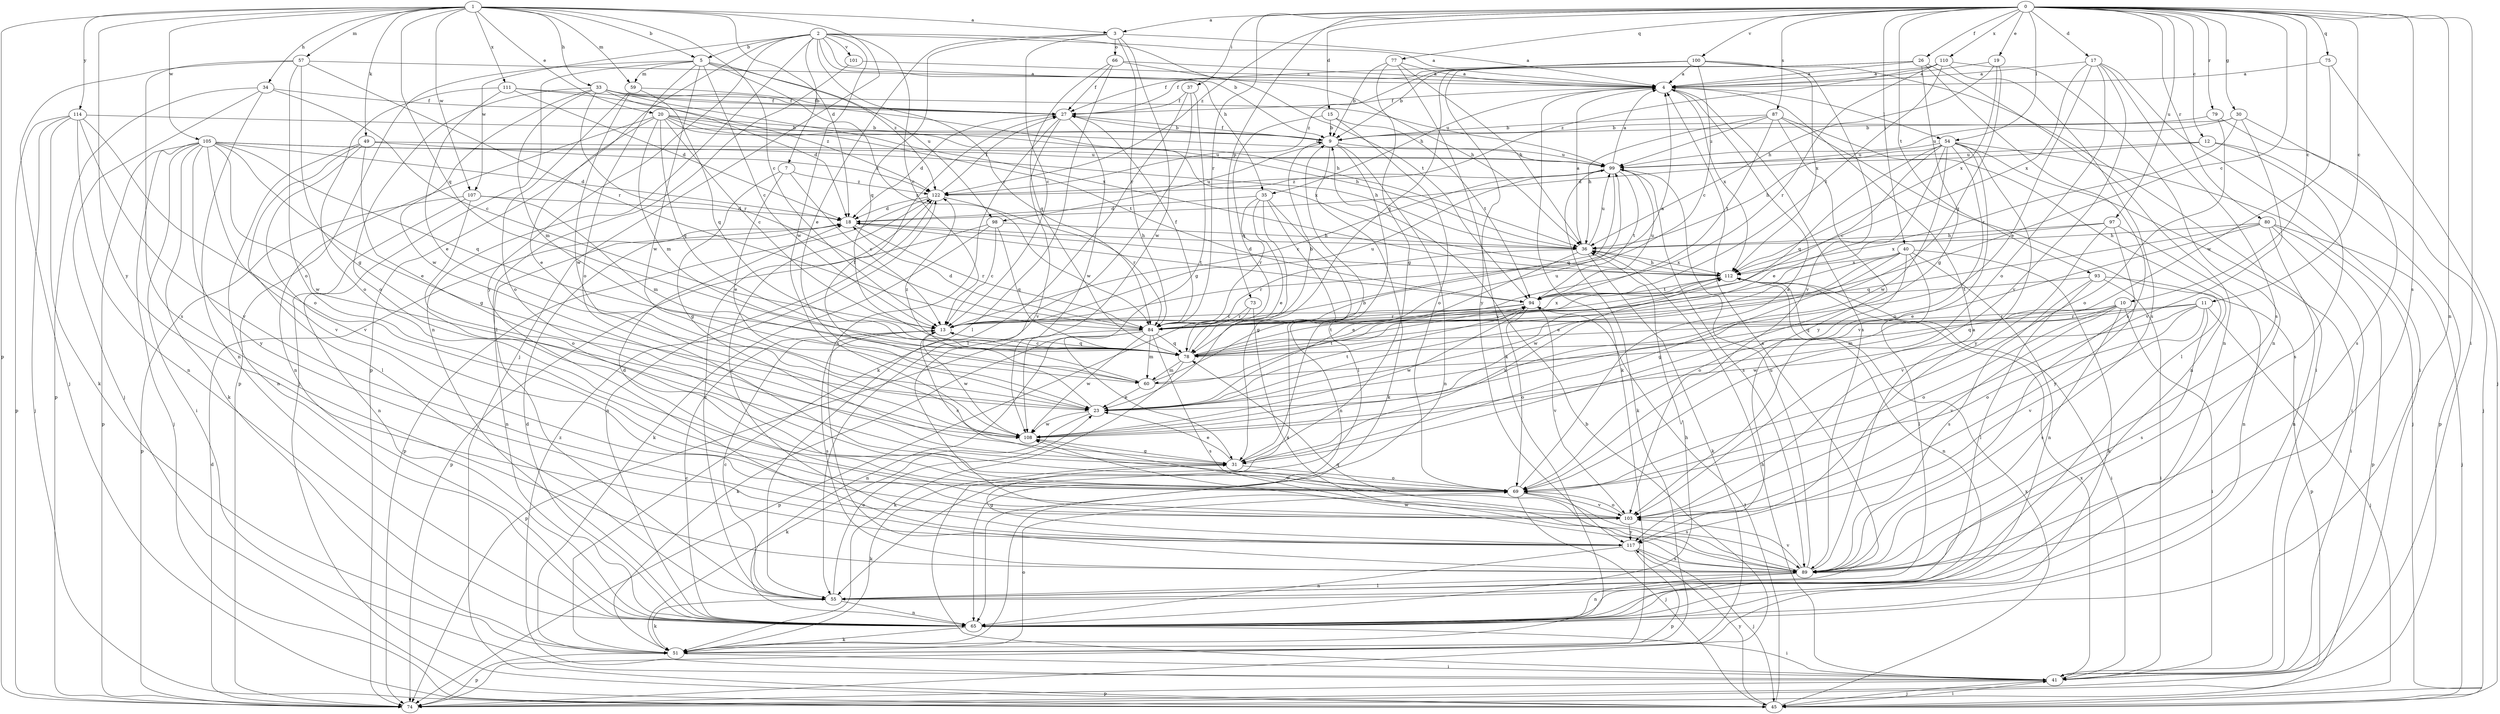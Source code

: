 strict digraph  {
0;
1;
2;
3;
4;
5;
7;
9;
10;
11;
12;
13;
15;
17;
18;
19;
20;
23;
26;
27;
30;
31;
33;
34;
35;
36;
37;
40;
41;
45;
49;
51;
54;
55;
57;
59;
60;
65;
66;
69;
73;
74;
75;
77;
78;
79;
80;
84;
87;
89;
93;
94;
97;
98;
99;
100;
101;
103;
105;
107;
108;
110;
111;
112;
114;
117;
122;
0 -> 3  [label=a];
0 -> 10  [label=c];
0 -> 11  [label=c];
0 -> 12  [label=c];
0 -> 13  [label=c];
0 -> 15  [label=d];
0 -> 17  [label=d];
0 -> 19  [label=e];
0 -> 26  [label=f];
0 -> 30  [label=g];
0 -> 37  [label=i];
0 -> 40  [label=i];
0 -> 41  [label=i];
0 -> 54  [label=l];
0 -> 65  [label=n];
0 -> 73  [label=p];
0 -> 75  [label=q];
0 -> 77  [label=q];
0 -> 79  [label=r];
0 -> 80  [label=r];
0 -> 84  [label=r];
0 -> 87  [label=s];
0 -> 89  [label=s];
0 -> 93  [label=t];
0 -> 97  [label=u];
0 -> 100  [label=v];
0 -> 110  [label=x];
0 -> 122  [label=z];
1 -> 3  [label=a];
1 -> 5  [label=b];
1 -> 13  [label=c];
1 -> 18  [label=d];
1 -> 20  [label=e];
1 -> 33  [label=h];
1 -> 34  [label=h];
1 -> 45  [label=j];
1 -> 49  [label=k];
1 -> 57  [label=m];
1 -> 59  [label=m];
1 -> 74  [label=p];
1 -> 78  [label=q];
1 -> 105  [label=w];
1 -> 107  [label=w];
1 -> 111  [label=x];
1 -> 114  [label=y];
1 -> 117  [label=y];
2 -> 4  [label=a];
2 -> 5  [label=b];
2 -> 7  [label=b];
2 -> 9  [label=b];
2 -> 13  [label=c];
2 -> 35  [label=h];
2 -> 65  [label=n];
2 -> 74  [label=p];
2 -> 84  [label=r];
2 -> 94  [label=t];
2 -> 101  [label=v];
2 -> 107  [label=w];
2 -> 108  [label=w];
2 -> 117  [label=y];
3 -> 4  [label=a];
3 -> 13  [label=c];
3 -> 23  [label=e];
3 -> 66  [label=o];
3 -> 78  [label=q];
3 -> 84  [label=r];
3 -> 108  [label=w];
4 -> 27  [label=f];
4 -> 35  [label=h];
4 -> 51  [label=k];
4 -> 54  [label=l];
4 -> 89  [label=s];
4 -> 112  [label=x];
5 -> 13  [label=c];
5 -> 45  [label=j];
5 -> 59  [label=m];
5 -> 69  [label=o];
5 -> 74  [label=p];
5 -> 84  [label=r];
5 -> 98  [label=u];
5 -> 108  [label=w];
5 -> 122  [label=z];
7 -> 13  [label=c];
7 -> 23  [label=e];
7 -> 31  [label=g];
7 -> 122  [label=z];
9 -> 27  [label=f];
9 -> 51  [label=k];
9 -> 55  [label=l];
9 -> 65  [label=n];
9 -> 98  [label=u];
9 -> 99  [label=u];
10 -> 41  [label=i];
10 -> 60  [label=m];
10 -> 69  [label=o];
10 -> 78  [label=q];
10 -> 84  [label=r];
10 -> 89  [label=s];
10 -> 103  [label=v];
11 -> 45  [label=j];
11 -> 69  [label=o];
11 -> 78  [label=q];
11 -> 84  [label=r];
11 -> 89  [label=s];
11 -> 103  [label=v];
11 -> 108  [label=w];
12 -> 18  [label=d];
12 -> 74  [label=p];
12 -> 89  [label=s];
12 -> 99  [label=u];
13 -> 78  [label=q];
13 -> 89  [label=s];
13 -> 99  [label=u];
13 -> 108  [label=w];
15 -> 9  [label=b];
15 -> 69  [label=o];
15 -> 78  [label=q];
15 -> 94  [label=t];
17 -> 4  [label=a];
17 -> 23  [label=e];
17 -> 41  [label=i];
17 -> 69  [label=o];
17 -> 89  [label=s];
17 -> 103  [label=v];
17 -> 112  [label=x];
18 -> 36  [label=h];
18 -> 65  [label=n];
18 -> 84  [label=r];
18 -> 94  [label=t];
19 -> 4  [label=a];
19 -> 36  [label=h];
19 -> 78  [label=q];
19 -> 112  [label=x];
20 -> 9  [label=b];
20 -> 13  [label=c];
20 -> 23  [label=e];
20 -> 36  [label=h];
20 -> 60  [label=m];
20 -> 65  [label=n];
20 -> 78  [label=q];
20 -> 94  [label=t];
20 -> 99  [label=u];
20 -> 112  [label=x];
23 -> 27  [label=f];
23 -> 51  [label=k];
23 -> 94  [label=t];
23 -> 108  [label=w];
26 -> 4  [label=a];
26 -> 27  [label=f];
26 -> 31  [label=g];
26 -> 65  [label=n];
26 -> 89  [label=s];
26 -> 122  [label=z];
27 -> 9  [label=b];
27 -> 18  [label=d];
27 -> 89  [label=s];
27 -> 103  [label=v];
27 -> 108  [label=w];
30 -> 9  [label=b];
30 -> 84  [label=r];
30 -> 89  [label=s];
30 -> 99  [label=u];
30 -> 103  [label=v];
31 -> 9  [label=b];
31 -> 23  [label=e];
31 -> 51  [label=k];
31 -> 69  [label=o];
31 -> 112  [label=x];
33 -> 18  [label=d];
33 -> 27  [label=f];
33 -> 36  [label=h];
33 -> 60  [label=m];
33 -> 69  [label=o];
33 -> 84  [label=r];
33 -> 99  [label=u];
33 -> 108  [label=w];
33 -> 112  [label=x];
34 -> 13  [label=c];
34 -> 27  [label=f];
34 -> 45  [label=j];
34 -> 65  [label=n];
34 -> 74  [label=p];
35 -> 18  [label=d];
35 -> 23  [label=e];
35 -> 31  [label=g];
35 -> 41  [label=i];
35 -> 65  [label=n];
35 -> 84  [label=r];
36 -> 4  [label=a];
36 -> 23  [label=e];
36 -> 51  [label=k];
36 -> 84  [label=r];
36 -> 99  [label=u];
36 -> 112  [label=x];
37 -> 27  [label=f];
37 -> 31  [label=g];
37 -> 51  [label=k];
37 -> 55  [label=l];
40 -> 23  [label=e];
40 -> 31  [label=g];
40 -> 51  [label=k];
40 -> 55  [label=l];
40 -> 65  [label=n];
40 -> 69  [label=o];
40 -> 108  [label=w];
40 -> 112  [label=x];
41 -> 36  [label=h];
41 -> 45  [label=j];
41 -> 74  [label=p];
41 -> 112  [label=x];
41 -> 122  [label=z];
45 -> 41  [label=i];
45 -> 94  [label=t];
45 -> 112  [label=x];
45 -> 117  [label=y];
49 -> 31  [label=g];
49 -> 55  [label=l];
49 -> 65  [label=n];
49 -> 99  [label=u];
49 -> 103  [label=v];
49 -> 122  [label=z];
51 -> 41  [label=i];
51 -> 69  [label=o];
51 -> 74  [label=p];
54 -> 13  [label=c];
54 -> 23  [label=e];
54 -> 36  [label=h];
54 -> 41  [label=i];
54 -> 45  [label=j];
54 -> 69  [label=o];
54 -> 78  [label=q];
54 -> 99  [label=u];
54 -> 103  [label=v];
54 -> 108  [label=w];
54 -> 117  [label=y];
55 -> 4  [label=a];
55 -> 13  [label=c];
55 -> 23  [label=e];
55 -> 51  [label=k];
55 -> 65  [label=n];
55 -> 122  [label=z];
57 -> 4  [label=a];
57 -> 31  [label=g];
57 -> 45  [label=j];
57 -> 69  [label=o];
57 -> 84  [label=r];
57 -> 89  [label=s];
59 -> 27  [label=f];
59 -> 69  [label=o];
59 -> 78  [label=q];
59 -> 108  [label=w];
60 -> 23  [label=e];
60 -> 94  [label=t];
60 -> 99  [label=u];
60 -> 122  [label=z];
65 -> 13  [label=c];
65 -> 18  [label=d];
65 -> 36  [label=h];
65 -> 41  [label=i];
65 -> 51  [label=k];
66 -> 4  [label=a];
66 -> 27  [label=f];
66 -> 36  [label=h];
66 -> 55  [label=l];
66 -> 78  [label=q];
69 -> 4  [label=a];
69 -> 13  [label=c];
69 -> 45  [label=j];
69 -> 89  [label=s];
69 -> 103  [label=v];
73 -> 74  [label=p];
73 -> 84  [label=r];
73 -> 89  [label=s];
74 -> 9  [label=b];
74 -> 18  [label=d];
75 -> 4  [label=a];
75 -> 45  [label=j];
75 -> 108  [label=w];
77 -> 4  [label=a];
77 -> 9  [label=b];
77 -> 31  [label=g];
77 -> 36  [label=h];
77 -> 51  [label=k];
78 -> 9  [label=b];
78 -> 13  [label=c];
78 -> 51  [label=k];
78 -> 60  [label=m];
78 -> 94  [label=t];
78 -> 112  [label=x];
79 -> 9  [label=b];
79 -> 45  [label=j];
79 -> 69  [label=o];
80 -> 23  [label=e];
80 -> 36  [label=h];
80 -> 41  [label=i];
80 -> 45  [label=j];
80 -> 65  [label=n];
80 -> 74  [label=p];
80 -> 78  [label=q];
84 -> 4  [label=a];
84 -> 18  [label=d];
84 -> 27  [label=f];
84 -> 51  [label=k];
84 -> 60  [label=m];
84 -> 65  [label=n];
84 -> 74  [label=p];
84 -> 78  [label=q];
84 -> 89  [label=s];
84 -> 108  [label=w];
84 -> 112  [label=x];
87 -> 9  [label=b];
87 -> 36  [label=h];
87 -> 55  [label=l];
87 -> 65  [label=n];
87 -> 94  [label=t];
87 -> 99  [label=u];
87 -> 117  [label=y];
89 -> 4  [label=a];
89 -> 55  [label=l];
89 -> 65  [label=n];
89 -> 78  [label=q];
89 -> 99  [label=u];
89 -> 103  [label=v];
89 -> 108  [label=w];
93 -> 41  [label=i];
93 -> 55  [label=l];
93 -> 74  [label=p];
93 -> 89  [label=s];
93 -> 94  [label=t];
94 -> 13  [label=c];
94 -> 69  [label=o];
94 -> 84  [label=r];
94 -> 99  [label=u];
94 -> 103  [label=v];
94 -> 108  [label=w];
97 -> 36  [label=h];
97 -> 65  [label=n];
97 -> 103  [label=v];
97 -> 112  [label=x];
97 -> 117  [label=y];
98 -> 13  [label=c];
98 -> 36  [label=h];
98 -> 51  [label=k];
98 -> 74  [label=p];
98 -> 78  [label=q];
99 -> 4  [label=a];
99 -> 13  [label=c];
99 -> 51  [label=k];
99 -> 78  [label=q];
99 -> 89  [label=s];
99 -> 94  [label=t];
99 -> 122  [label=z];
100 -> 4  [label=a];
100 -> 9  [label=b];
100 -> 13  [label=c];
100 -> 27  [label=f];
100 -> 41  [label=i];
100 -> 78  [label=q];
100 -> 103  [label=v];
100 -> 112  [label=x];
100 -> 117  [label=y];
101 -> 4  [label=a];
101 -> 55  [label=l];
103 -> 18  [label=d];
103 -> 69  [label=o];
103 -> 108  [label=w];
103 -> 117  [label=y];
105 -> 18  [label=d];
105 -> 23  [label=e];
105 -> 36  [label=h];
105 -> 41  [label=i];
105 -> 45  [label=j];
105 -> 51  [label=k];
105 -> 74  [label=p];
105 -> 78  [label=q];
105 -> 99  [label=u];
105 -> 103  [label=v];
105 -> 108  [label=w];
105 -> 117  [label=y];
107 -> 18  [label=d];
107 -> 60  [label=m];
107 -> 65  [label=n];
107 -> 69  [label=o];
107 -> 74  [label=p];
108 -> 31  [label=g];
110 -> 4  [label=a];
110 -> 65  [label=n];
110 -> 84  [label=r];
110 -> 89  [label=s];
110 -> 94  [label=t];
110 -> 122  [label=z];
111 -> 18  [label=d];
111 -> 23  [label=e];
111 -> 27  [label=f];
111 -> 69  [label=o];
111 -> 122  [label=z];
112 -> 18  [label=d];
112 -> 36  [label=h];
112 -> 41  [label=i];
112 -> 65  [label=n];
112 -> 94  [label=t];
114 -> 9  [label=b];
114 -> 45  [label=j];
114 -> 51  [label=k];
114 -> 65  [label=n];
114 -> 69  [label=o];
114 -> 74  [label=p];
114 -> 103  [label=v];
117 -> 31  [label=g];
117 -> 45  [label=j];
117 -> 65  [label=n];
117 -> 74  [label=p];
117 -> 89  [label=s];
117 -> 122  [label=z];
122 -> 18  [label=d];
122 -> 27  [label=f];
122 -> 65  [label=n];
122 -> 74  [label=p];
122 -> 84  [label=r];
}
